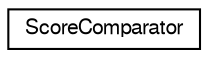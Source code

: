 digraph G
{
  edge [fontname="FreeSans",fontsize="10",labelfontname="FreeSans",labelfontsize="10"];
  node [fontname="FreeSans",fontsize="10",shape=record];
  rankdir=LR;
  Node1 [label="ScoreComparator",height=0.2,width=0.4,color="black", fillcolor="white", style="filled",URL="$d4/d98/classcom_1_1scoreloop_1_1client_1_1android_1_1core_1_1model_1_1_score_comparator.html"];
}
